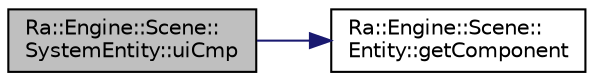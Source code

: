 digraph "Ra::Engine::Scene::SystemEntity::uiCmp"
{
 // INTERACTIVE_SVG=YES
 // LATEX_PDF_SIZE
  edge [fontname="Helvetica",fontsize="10",labelfontname="Helvetica",labelfontsize="10"];
  node [fontname="Helvetica",fontsize="10",shape=record];
  rankdir="LR";
  Node1 [label="Ra::Engine::Scene::\lSystemEntity::uiCmp",height=0.2,width=0.4,color="black", fillcolor="grey75", style="filled", fontcolor="black",tooltip="Access the UI Component."];
  Node1 -> Node2 [color="midnightblue",fontsize="10",style="solid",fontname="Helvetica"];
  Node2 [label="Ra::Engine::Scene::\lEntity::getComponent",height=0.2,width=0.4,color="black", fillcolor="white", style="filled",URL="$classRa_1_1Engine_1_1Scene_1_1Entity.html#a3ca3bcd93a56efca0b1d2d1c1f288c23",tooltip="Get component with a given name."];
}
